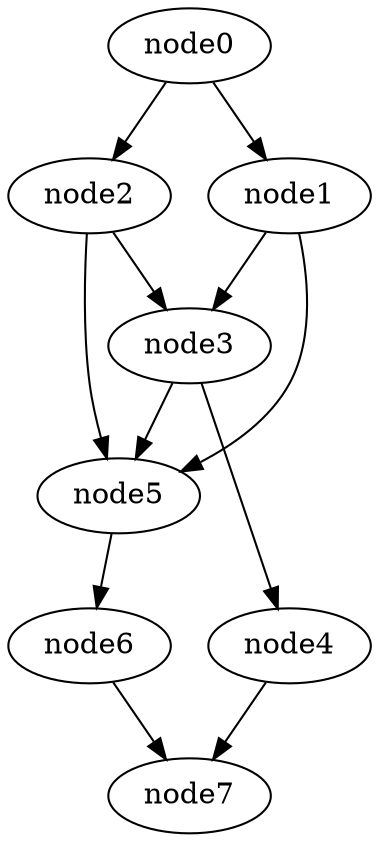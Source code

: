 digraph g{
	node7
	node6 -> node7
	node5 -> node6
	node4 -> node7
	node3 -> node5
	node3 -> node4
	node2 -> node5
	node2 -> node3
	node1 -> node5
	node1 -> node3
	node0 -> node2
	node0 -> node1
}
